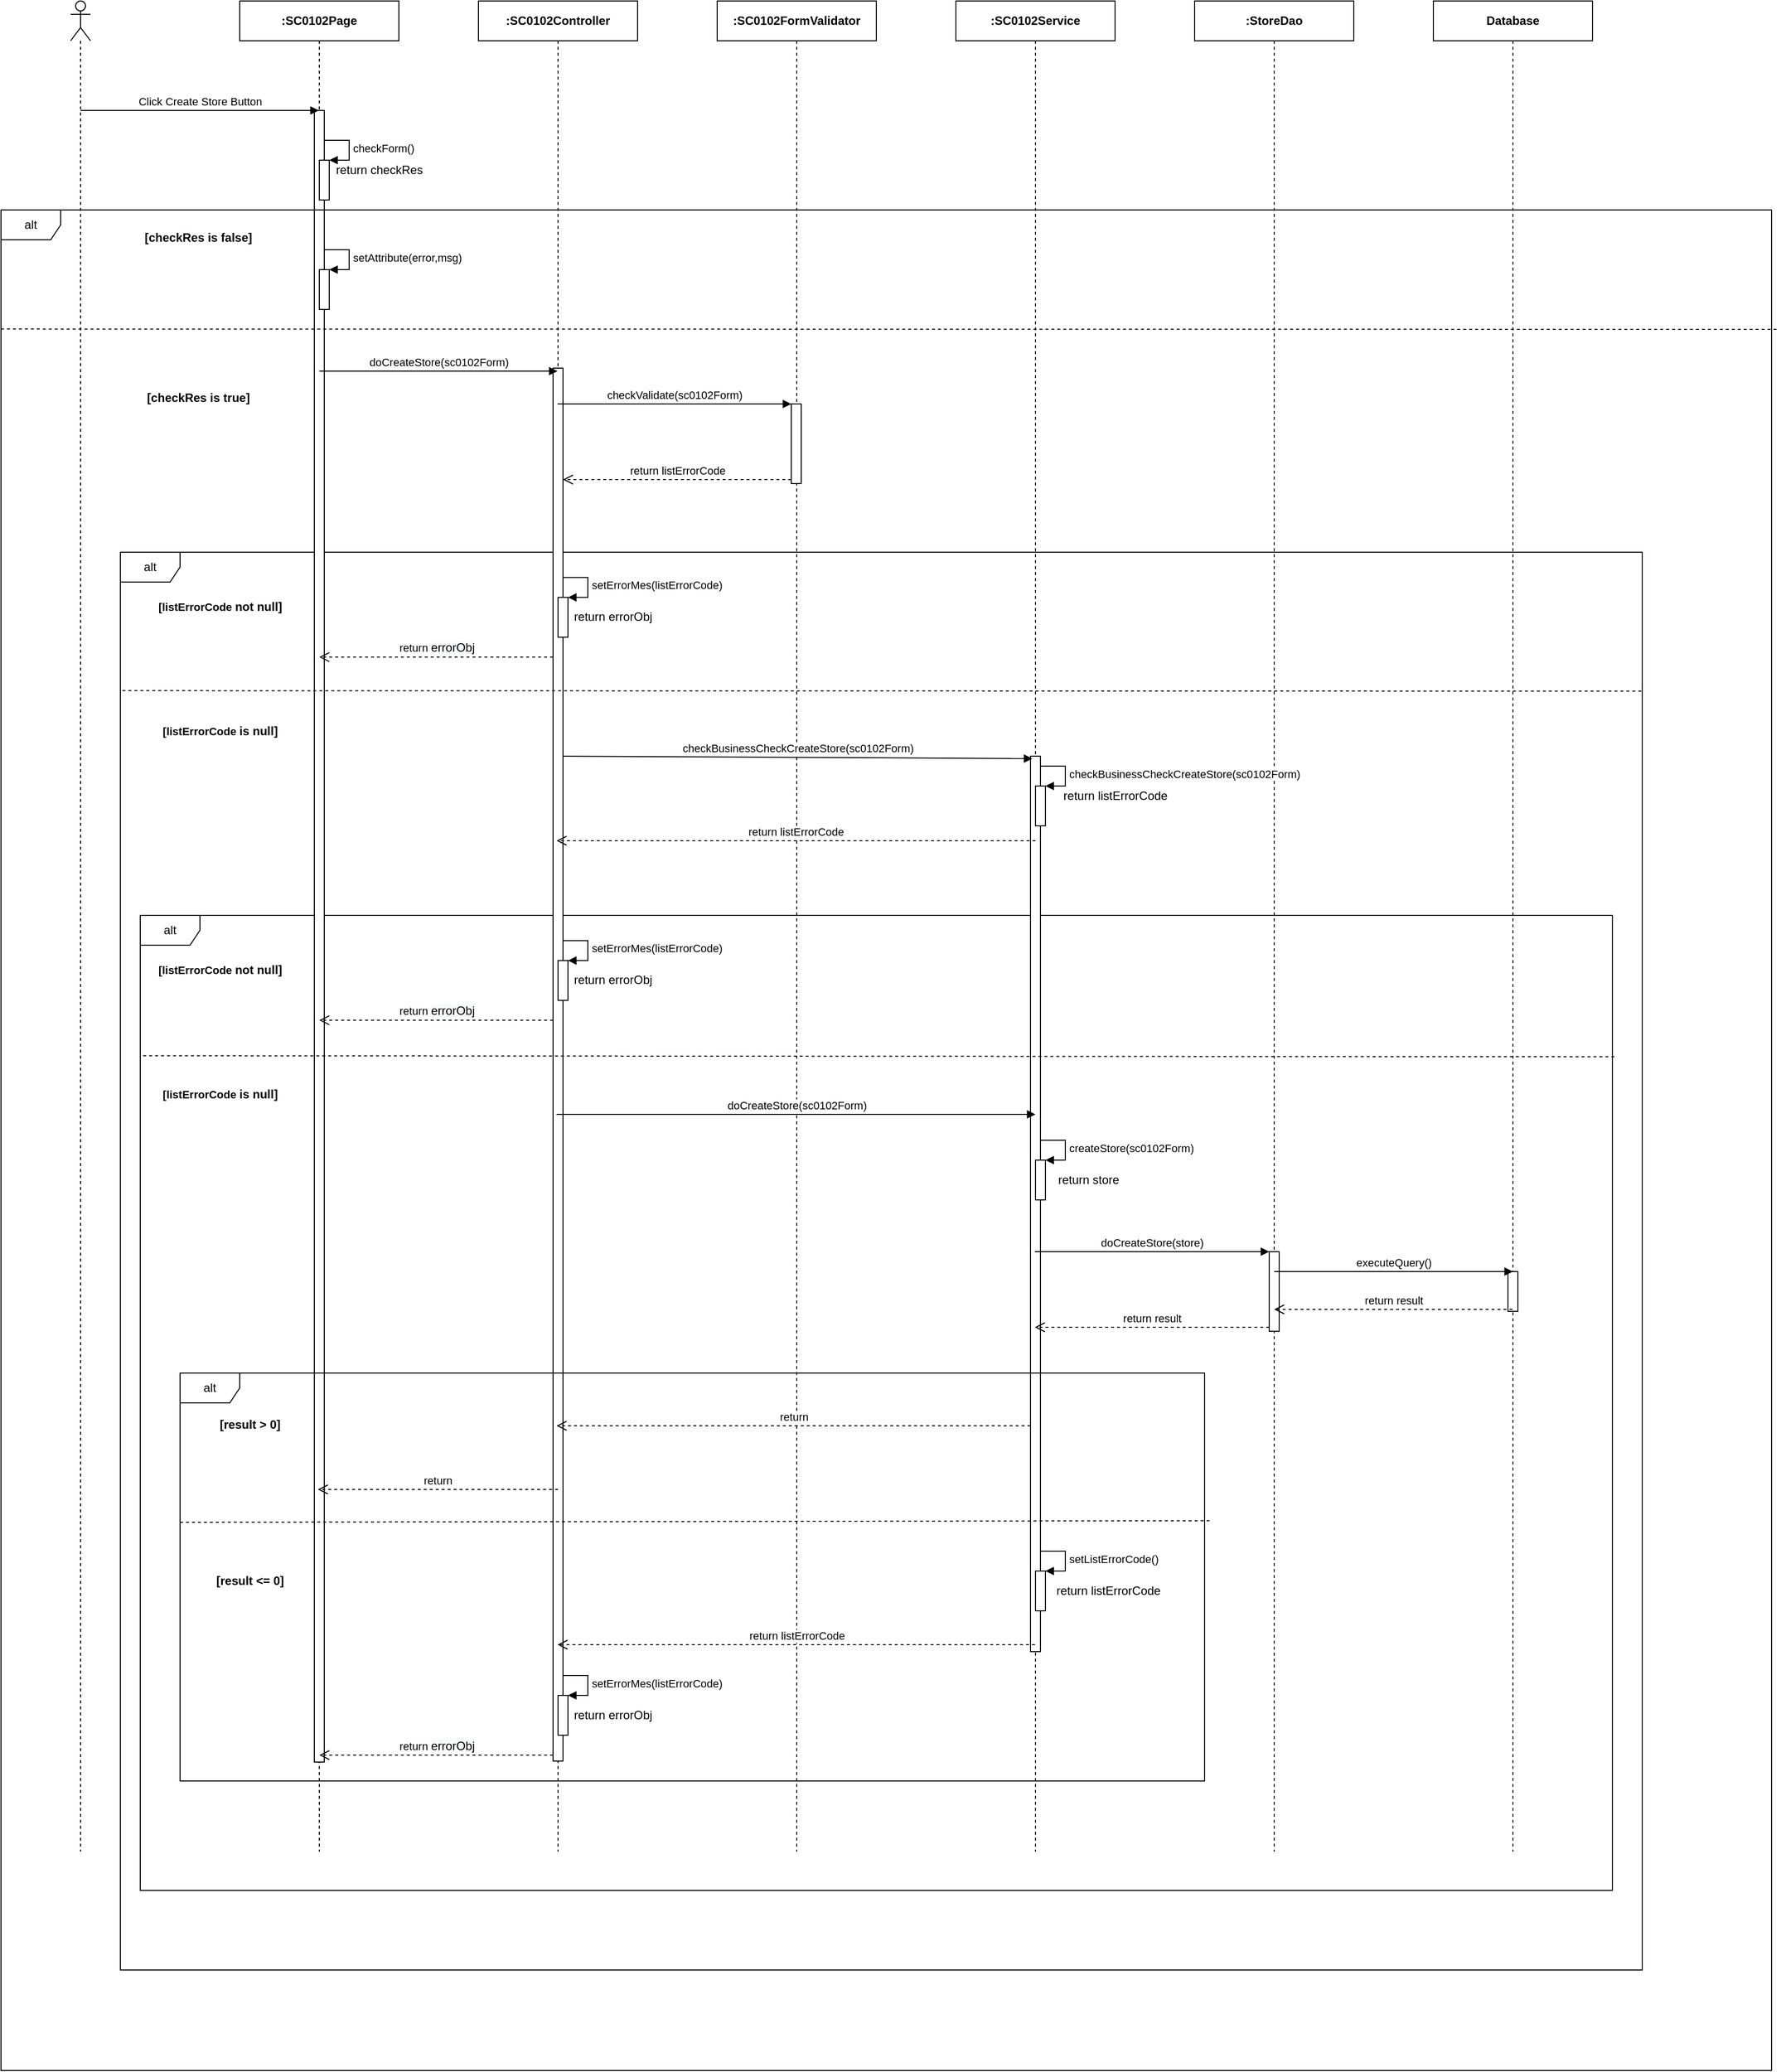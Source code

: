 <mxfile version="14.4.3" type="device" pages="2"><diagram id="wABSzRqi_FVYXiAVE2oP" name="Ev02"><mxGraphModel dx="2952" dy="1254" grid="1" gridSize="10" guides="1" tooltips="1" connect="1" arrows="1" fold="1" page="1" pageScale="1" pageWidth="850" pageHeight="1100" math="0" shadow="0"><root><mxCell id="gUo3uE9qeqiG01h8dQ7a-0"/><mxCell id="gUo3uE9qeqiG01h8dQ7a-1" parent="gUo3uE9qeqiG01h8dQ7a-0"/><mxCell id="9NKPdvmDBKkK1e2qUuTx-0" value="alt" style="shape=umlFrame;whiteSpace=wrap;html=1;" vertex="1" parent="gUo3uE9qeqiG01h8dQ7a-1"><mxGeometry x="360" y="634" width="1530" height="1425" as="geometry"/></mxCell><mxCell id="9NKPdvmDBKkK1e2qUuTx-15" value="alt" style="shape=umlFrame;whiteSpace=wrap;html=1;" vertex="1" parent="gUo3uE9qeqiG01h8dQ7a-1"><mxGeometry x="380" y="999" width="1480" height="980" as="geometry"/></mxCell><mxCell id="SuDUeDwoGOIgecHYMLtc-2" value="" style="shape=umlLifeline;participant=umlActor;perimeter=lifelinePerimeter;whiteSpace=wrap;html=1;container=1;collapsible=0;recursiveResize=0;verticalAlign=top;spacingTop=36;outlineConnect=0;" parent="gUo3uE9qeqiG01h8dQ7a-1" vertex="1"><mxGeometry x="310" y="80" width="20" height="1860" as="geometry"/></mxCell><mxCell id="SuDUeDwoGOIgecHYMLtc-3" value="&lt;b&gt;:SC0102Page&lt;/b&gt;" style="shape=umlLifeline;perimeter=lifelinePerimeter;whiteSpace=wrap;html=1;container=1;collapsible=0;recursiveResize=0;outlineConnect=0;" parent="gUo3uE9qeqiG01h8dQ7a-1" vertex="1"><mxGeometry x="480" y="80" width="160" height="1860" as="geometry"/></mxCell><mxCell id="SuDUeDwoGOIgecHYMLtc-4" value="" style="html=1;points=[];perimeter=orthogonalPerimeter;" parent="SuDUeDwoGOIgecHYMLtc-3" vertex="1"><mxGeometry x="75" y="110" width="10" height="1660" as="geometry"/></mxCell><mxCell id="SuDUeDwoGOIgecHYMLtc-5" value="&lt;b&gt;:StoreDao&lt;/b&gt;" style="shape=umlLifeline;perimeter=lifelinePerimeter;whiteSpace=wrap;html=1;container=1;collapsible=0;recursiveResize=0;outlineConnect=0;" parent="gUo3uE9qeqiG01h8dQ7a-1" vertex="1"><mxGeometry x="1440" y="80" width="160" height="1860" as="geometry"/></mxCell><mxCell id="SuDUeDwoGOIgecHYMLtc-6" value="&lt;b&gt;:&lt;/b&gt;&lt;b&gt;SC0102&lt;/b&gt;&lt;b&gt;Service&lt;/b&gt;" style="shape=umlLifeline;perimeter=lifelinePerimeter;whiteSpace=wrap;html=1;container=1;collapsible=0;recursiveResize=0;outlineConnect=0;" parent="gUo3uE9qeqiG01h8dQ7a-1" vertex="1"><mxGeometry x="1200" y="80" width="160" height="1860" as="geometry"/></mxCell><mxCell id="SuDUeDwoGOIgecHYMLtc-7" value="" style="html=1;points=[];perimeter=orthogonalPerimeter;" parent="SuDUeDwoGOIgecHYMLtc-6" vertex="1"><mxGeometry x="75" y="759" width="10" height="900" as="geometry"/></mxCell><mxCell id="SuDUeDwoGOIgecHYMLtc-8" value="&lt;b&gt;:SC0102FormValidator&lt;/b&gt;" style="shape=umlLifeline;perimeter=lifelinePerimeter;whiteSpace=wrap;html=1;container=1;collapsible=0;recursiveResize=0;outlineConnect=0;" parent="gUo3uE9qeqiG01h8dQ7a-1" vertex="1"><mxGeometry x="960" y="80" width="160" height="1860" as="geometry"/></mxCell><mxCell id="SuDUeDwoGOIgecHYMLtc-9" value="&lt;b&gt;:SC0102Controller&lt;/b&gt;" style="shape=umlLifeline;perimeter=lifelinePerimeter;whiteSpace=wrap;html=1;container=1;collapsible=0;recursiveResize=0;outlineConnect=0;" parent="gUo3uE9qeqiG01h8dQ7a-1" vertex="1"><mxGeometry x="720" y="80" width="160" height="1860" as="geometry"/></mxCell><mxCell id="SuDUeDwoGOIgecHYMLtc-10" value="" style="html=1;points=[];perimeter=orthogonalPerimeter;" parent="SuDUeDwoGOIgecHYMLtc-9" vertex="1"><mxGeometry x="75" y="369" width="10" height="1400" as="geometry"/></mxCell><mxCell id="SuDUeDwoGOIgecHYMLtc-11" value="Click Create Store Button" style="html=1;verticalAlign=bottom;endArrow=block;" parent="gUo3uE9qeqiG01h8dQ7a-1" target="SuDUeDwoGOIgecHYMLtc-3" edge="1"><mxGeometry width="80" relative="1" as="geometry"><mxPoint x="320" y="190" as="sourcePoint"/><mxPoint x="400" y="190" as="targetPoint"/></mxGeometry></mxCell><mxCell id="SuDUeDwoGOIgecHYMLtc-12" value="doCreateStore(sc0102Form)" style="html=1;verticalAlign=bottom;endArrow=block;" parent="gUo3uE9qeqiG01h8dQ7a-1" edge="1"><mxGeometry width="80" relative="1" as="geometry"><mxPoint x="560" y="452.0" as="sourcePoint"/><mxPoint x="799.5" y="452.0" as="targetPoint"/></mxGeometry></mxCell><mxCell id="SuDUeDwoGOIgecHYMLtc-13" value="" style="html=1;points=[];perimeter=orthogonalPerimeter;" parent="gUo3uE9qeqiG01h8dQ7a-1" vertex="1"><mxGeometry x="1034.5" y="485" width="10" height="80" as="geometry"/></mxCell><mxCell id="SuDUeDwoGOIgecHYMLtc-14" value="checkValidate(sc0102Form)" style="html=1;verticalAlign=bottom;endArrow=block;entryX=0;entryY=0;" parent="gUo3uE9qeqiG01h8dQ7a-1" target="SuDUeDwoGOIgecHYMLtc-13" edge="1"><mxGeometry relative="1" as="geometry"><mxPoint x="799.5" y="485" as="sourcePoint"/></mxGeometry></mxCell><mxCell id="SuDUeDwoGOIgecHYMLtc-15" value="return listErrorCode" style="html=1;verticalAlign=bottom;endArrow=open;dashed=1;endSize=8;exitX=0;exitY=0.95;" parent="gUo3uE9qeqiG01h8dQ7a-1" source="SuDUeDwoGOIgecHYMLtc-13" edge="1"><mxGeometry relative="1" as="geometry"><mxPoint x="805" y="561" as="targetPoint"/></mxGeometry></mxCell><mxCell id="SuDUeDwoGOIgecHYMLtc-20" value="checkBusinessCheckCreateStore(sc0102Form)" style="html=1;verticalAlign=bottom;endArrow=block;entryX=0.188;entryY=0.015;entryDx=0;entryDy=0;entryPerimeter=0;" parent="gUo3uE9qeqiG01h8dQ7a-1" edge="1"><mxGeometry relative="1" as="geometry"><mxPoint x="805" y="839.0" as="sourcePoint"/><mxPoint x="1276.88" y="841.45" as="targetPoint"/></mxGeometry></mxCell><mxCell id="SuDUeDwoGOIgecHYMLtc-21" value="return listErrorCode" style="html=1;verticalAlign=bottom;endArrow=open;dashed=1;endSize=8;" parent="gUo3uE9qeqiG01h8dQ7a-1" edge="1"><mxGeometry relative="1" as="geometry"><mxPoint x="798.5" y="924" as="targetPoint"/><mxPoint x="1280" y="924" as="sourcePoint"/></mxGeometry></mxCell><mxCell id="SuDUeDwoGOIgecHYMLtc-27" value="doCreateStore(sc0102Form)" style="html=1;verticalAlign=bottom;endArrow=block;" parent="gUo3uE9qeqiG01h8dQ7a-1" edge="1"><mxGeometry relative="1" as="geometry"><mxPoint x="798.5" y="1199" as="sourcePoint"/><mxPoint x="1280" y="1199" as="targetPoint"/></mxGeometry></mxCell><mxCell id="SuDUeDwoGOIgecHYMLtc-29" value="" style="html=1;points=[];perimeter=orthogonalPerimeter;" parent="gUo3uE9qeqiG01h8dQ7a-1" vertex="1"><mxGeometry x="1280" y="869" width="10" height="40" as="geometry"/></mxCell><mxCell id="SuDUeDwoGOIgecHYMLtc-30" value="&lt;span style=&quot;text-align: center&quot;&gt;checkBusinessCheckCreateStore(sc0102Form)&lt;/span&gt;" style="edgeStyle=orthogonalEdgeStyle;html=1;align=left;spacingLeft=2;endArrow=block;rounded=0;entryX=1;entryY=0;" parent="gUo3uE9qeqiG01h8dQ7a-1" target="SuDUeDwoGOIgecHYMLtc-29" edge="1"><mxGeometry relative="1" as="geometry"><mxPoint x="1285" y="849" as="sourcePoint"/><Array as="points"><mxPoint x="1310" y="849"/></Array></mxGeometry></mxCell><mxCell id="SuDUeDwoGOIgecHYMLtc-31" value="return listErrorCode" style="text;html=1;align=center;verticalAlign=middle;resizable=0;points=[];autosize=1;" parent="gUo3uE9qeqiG01h8dQ7a-1" vertex="1"><mxGeometry x="1300" y="869" width="120" height="20" as="geometry"/></mxCell><mxCell id="SuDUeDwoGOIgecHYMLtc-32" value="" style="html=1;points=[];perimeter=orthogonalPerimeter;" parent="gUo3uE9qeqiG01h8dQ7a-1" vertex="1"><mxGeometry x="1280" y="1245" width="10" height="40" as="geometry"/></mxCell><mxCell id="SuDUeDwoGOIgecHYMLtc-33" value="create&lt;span style=&quot;text-align: center&quot;&gt;Store&lt;/span&gt;(&lt;span style=&quot;text-align: center&quot;&gt;sc0102Form&lt;/span&gt;)" style="edgeStyle=orthogonalEdgeStyle;html=1;align=left;spacingLeft=2;endArrow=block;rounded=0;entryX=1;entryY=0;" parent="gUo3uE9qeqiG01h8dQ7a-1" target="SuDUeDwoGOIgecHYMLtc-32" edge="1"><mxGeometry relative="1" as="geometry"><mxPoint x="1285" y="1225" as="sourcePoint"/><Array as="points"><mxPoint x="1310" y="1225"/></Array></mxGeometry></mxCell><mxCell id="SuDUeDwoGOIgecHYMLtc-34" value="return store" style="text;html=1;align=center;verticalAlign=middle;resizable=0;points=[];autosize=1;" parent="gUo3uE9qeqiG01h8dQ7a-1" vertex="1"><mxGeometry x="1293" y="1255" width="80" height="20" as="geometry"/></mxCell><mxCell id="SuDUeDwoGOIgecHYMLtc-35" value="" style="html=1;points=[];perimeter=orthogonalPerimeter;" parent="gUo3uE9qeqiG01h8dQ7a-1" vertex="1"><mxGeometry x="1515" y="1337" width="10" height="80" as="geometry"/></mxCell><mxCell id="SuDUeDwoGOIgecHYMLtc-36" value="doCreateStore(store)" style="html=1;verticalAlign=bottom;endArrow=block;entryX=0;entryY=0;" parent="gUo3uE9qeqiG01h8dQ7a-1" target="SuDUeDwoGOIgecHYMLtc-35" edge="1"><mxGeometry relative="1" as="geometry"><mxPoint x="1279.324" y="1337" as="sourcePoint"/></mxGeometry></mxCell><mxCell id="SuDUeDwoGOIgecHYMLtc-37" value="return result" style="html=1;verticalAlign=bottom;endArrow=open;dashed=1;endSize=8;exitX=0;exitY=0.95;" parent="gUo3uE9qeqiG01h8dQ7a-1" source="SuDUeDwoGOIgecHYMLtc-35" edge="1"><mxGeometry relative="1" as="geometry"><mxPoint x="1279.324" y="1413.0" as="targetPoint"/></mxGeometry></mxCell><mxCell id="9NKPdvmDBKkK1e2qUuTx-1" value="&lt;b&gt;&lt;span style=&quot;font-size: 11px ; background-color: rgb(255 , 255 , 255)&quot;&gt;[listErrorCode&amp;nbsp;&lt;/span&gt;not null]&lt;/b&gt;" style="text;html=1;align=center;verticalAlign=middle;resizable=0;points=[];autosize=1;" vertex="1" parent="gUo3uE9qeqiG01h8dQ7a-1"><mxGeometry x="390" y="679.41" width="140" height="20" as="geometry"/></mxCell><mxCell id="9NKPdvmDBKkK1e2qUuTx-2" value="" style="html=1;points=[];perimeter=orthogonalPerimeter;" vertex="1" parent="gUo3uE9qeqiG01h8dQ7a-1"><mxGeometry x="800" y="679.41" width="10" height="40" as="geometry"/></mxCell><mxCell id="9NKPdvmDBKkK1e2qUuTx-3" value="setErrorMes(listErrorCode)" style="edgeStyle=orthogonalEdgeStyle;html=1;align=left;spacingLeft=2;endArrow=block;rounded=0;entryX=1;entryY=0;" edge="1" parent="gUo3uE9qeqiG01h8dQ7a-1" target="9NKPdvmDBKkK1e2qUuTx-2"><mxGeometry relative="1" as="geometry"><mxPoint x="805" y="659.41" as="sourcePoint"/><Array as="points"><mxPoint x="830" y="659.41"/></Array></mxGeometry></mxCell><mxCell id="9NKPdvmDBKkK1e2qUuTx-4" value="return&amp;nbsp;&lt;span style=&quot;font-size: 12px ; background-color: rgb(248 , 249 , 250)&quot;&gt;errorObj&lt;/span&gt;" style="html=1;verticalAlign=bottom;endArrow=open;dashed=1;endSize=8;" edge="1" parent="gUo3uE9qeqiG01h8dQ7a-1"><mxGeometry relative="1" as="geometry"><mxPoint x="795" y="739.41" as="sourcePoint"/><mxPoint x="560" y="739.41" as="targetPoint"/></mxGeometry></mxCell><mxCell id="9NKPdvmDBKkK1e2qUuTx-5" value="return errorObj" style="text;html=1;align=center;verticalAlign=middle;resizable=0;points=[];autosize=1;" vertex="1" parent="gUo3uE9qeqiG01h8dQ7a-1"><mxGeometry x="810" y="689.41" width="90" height="20" as="geometry"/></mxCell><mxCell id="9NKPdvmDBKkK1e2qUuTx-6" value="" style="endArrow=none;dashed=1;html=1;exitX=0.002;exitY=0.144;exitDx=0;exitDy=0;exitPerimeter=0;entryX=1;entryY=0.098;entryDx=0;entryDy=0;entryPerimeter=0;" edge="1" parent="gUo3uE9qeqiG01h8dQ7a-1" target="9NKPdvmDBKkK1e2qUuTx-0"><mxGeometry width="50" height="50" relative="1" as="geometry"><mxPoint x="362.08" y="773.16" as="sourcePoint"/><mxPoint x="1633" y="773" as="targetPoint"/></mxGeometry></mxCell><mxCell id="9NKPdvmDBKkK1e2qUuTx-7" value="&lt;b&gt;&lt;span style=&quot;font-size: 11px ; background-color: rgb(255 , 255 , 255)&quot;&gt;[listErrorCode&amp;nbsp;&lt;/span&gt;is null]&lt;/b&gt;" style="text;html=1;align=center;verticalAlign=middle;resizable=0;points=[];autosize=1;" vertex="1" parent="gUo3uE9qeqiG01h8dQ7a-1"><mxGeometry x="395" y="804" width="130" height="20" as="geometry"/></mxCell><mxCell id="9NKPdvmDBKkK1e2qUuTx-16" value="&lt;b&gt;&lt;span style=&quot;font-size: 11px ; background-color: rgb(255 , 255 , 255)&quot;&gt;[listErrorCode&amp;nbsp;&lt;/span&gt;not null]&lt;/b&gt;" style="text;html=1;align=center;verticalAlign=middle;resizable=0;points=[];autosize=1;" vertex="1" parent="gUo3uE9qeqiG01h8dQ7a-1"><mxGeometry x="390" y="1044.41" width="140" height="20" as="geometry"/></mxCell><mxCell id="9NKPdvmDBKkK1e2qUuTx-17" value="" style="html=1;points=[];perimeter=orthogonalPerimeter;" vertex="1" parent="gUo3uE9qeqiG01h8dQ7a-1"><mxGeometry x="800" y="1044.41" width="10" height="40" as="geometry"/></mxCell><mxCell id="9NKPdvmDBKkK1e2qUuTx-18" value="setErrorMes(listErrorCode)" style="edgeStyle=orthogonalEdgeStyle;html=1;align=left;spacingLeft=2;endArrow=block;rounded=0;entryX=1;entryY=0;" edge="1" parent="gUo3uE9qeqiG01h8dQ7a-1" target="9NKPdvmDBKkK1e2qUuTx-17"><mxGeometry relative="1" as="geometry"><mxPoint x="805" y="1024.41" as="sourcePoint"/><Array as="points"><mxPoint x="830" y="1024.41"/></Array></mxGeometry></mxCell><mxCell id="9NKPdvmDBKkK1e2qUuTx-19" value="return&amp;nbsp;&lt;span style=&quot;font-size: 12px ; background-color: rgb(248 , 249 , 250)&quot;&gt;errorObj&lt;/span&gt;" style="html=1;verticalAlign=bottom;endArrow=open;dashed=1;endSize=8;" edge="1" parent="gUo3uE9qeqiG01h8dQ7a-1"><mxGeometry relative="1" as="geometry"><mxPoint x="795" y="1104.41" as="sourcePoint"/><mxPoint x="560" y="1104.41" as="targetPoint"/></mxGeometry></mxCell><mxCell id="9NKPdvmDBKkK1e2qUuTx-20" value="return errorObj" style="text;html=1;align=center;verticalAlign=middle;resizable=0;points=[];autosize=1;" vertex="1" parent="gUo3uE9qeqiG01h8dQ7a-1"><mxGeometry x="810" y="1054.41" width="90" height="20" as="geometry"/></mxCell><mxCell id="9NKPdvmDBKkK1e2qUuTx-21" value="" style="endArrow=none;dashed=1;html=1;exitX=0.002;exitY=0.144;exitDx=0;exitDy=0;exitPerimeter=0;entryX=1.002;entryY=0.145;entryDx=0;entryDy=0;entryPerimeter=0;" edge="1" parent="gUo3uE9qeqiG01h8dQ7a-1" source="9NKPdvmDBKkK1e2qUuTx-15" target="9NKPdvmDBKkK1e2qUuTx-15"><mxGeometry width="50" height="50" relative="1" as="geometry"><mxPoint x="910" y="1229" as="sourcePoint"/><mxPoint x="1610" y="1140" as="targetPoint"/></mxGeometry></mxCell><mxCell id="9NKPdvmDBKkK1e2qUuTx-22" value="&lt;b&gt;&lt;span style=&quot;font-size: 11px ; background-color: rgb(255 , 255 , 255)&quot;&gt;[listErrorCode&amp;nbsp;&lt;/span&gt;is null]&lt;/b&gt;" style="text;html=1;align=center;verticalAlign=middle;resizable=0;points=[];autosize=1;" vertex="1" parent="gUo3uE9qeqiG01h8dQ7a-1"><mxGeometry x="395" y="1169" width="130" height="20" as="geometry"/></mxCell><mxCell id="9NKPdvmDBKkK1e2qUuTx-37" value="alt" style="shape=umlFrame;whiteSpace=wrap;html=1;" vertex="1" parent="gUo3uE9qeqiG01h8dQ7a-1"><mxGeometry x="420" y="1459" width="1030" height="410" as="geometry"/></mxCell><mxCell id="9NKPdvmDBKkK1e2qUuTx-38" value="" style="html=1;points=[];perimeter=orthogonalPerimeter;" vertex="1" parent="gUo3uE9qeqiG01h8dQ7a-1"><mxGeometry x="1280" y="1658" width="10" height="40" as="geometry"/></mxCell><mxCell id="9NKPdvmDBKkK1e2qUuTx-39" value="setListErrorCode()" style="edgeStyle=orthogonalEdgeStyle;html=1;align=left;spacingLeft=2;endArrow=block;rounded=0;entryX=1;entryY=0;" edge="1" parent="gUo3uE9qeqiG01h8dQ7a-1" target="9NKPdvmDBKkK1e2qUuTx-38"><mxGeometry relative="1" as="geometry"><mxPoint x="1285" y="1638.0" as="sourcePoint"/><Array as="points"><mxPoint x="1310" y="1638"/></Array></mxGeometry></mxCell><mxCell id="9NKPdvmDBKkK1e2qUuTx-40" value="return listErrorCode" style="text;html=1;align=center;verticalAlign=middle;resizable=0;points=[];autosize=1;" vertex="1" parent="gUo3uE9qeqiG01h8dQ7a-1"><mxGeometry x="1293" y="1668" width="120" height="20" as="geometry"/></mxCell><mxCell id="9NKPdvmDBKkK1e2qUuTx-41" value="return listErrorCode" style="html=1;verticalAlign=bottom;endArrow=open;dashed=1;endSize=8;" edge="1" parent="gUo3uE9qeqiG01h8dQ7a-1"><mxGeometry relative="1" as="geometry"><mxPoint x="799.5" y="1732" as="targetPoint"/><mxPoint x="1279.5" y="1732" as="sourcePoint"/></mxGeometry></mxCell><mxCell id="9NKPdvmDBKkK1e2qUuTx-42" value="" style="html=1;points=[];perimeter=orthogonalPerimeter;" vertex="1" parent="gUo3uE9qeqiG01h8dQ7a-1"><mxGeometry x="800" y="1783" width="10" height="40" as="geometry"/></mxCell><mxCell id="9NKPdvmDBKkK1e2qUuTx-43" value="setErrorMes(listErrorCode)" style="edgeStyle=orthogonalEdgeStyle;html=1;align=left;spacingLeft=2;endArrow=block;rounded=0;entryX=1;entryY=0;" edge="1" parent="gUo3uE9qeqiG01h8dQ7a-1" target="9NKPdvmDBKkK1e2qUuTx-42"><mxGeometry relative="1" as="geometry"><mxPoint x="805" y="1763" as="sourcePoint"/><Array as="points"><mxPoint x="830" y="1763"/></Array></mxGeometry></mxCell><mxCell id="9NKPdvmDBKkK1e2qUuTx-44" value="return&amp;nbsp;&lt;span style=&quot;font-size: 12px ; background-color: rgb(248 , 249 , 250)&quot;&gt;errorObj&lt;/span&gt;" style="html=1;verticalAlign=bottom;endArrow=open;dashed=1;endSize=8;" edge="1" parent="gUo3uE9qeqiG01h8dQ7a-1"><mxGeometry relative="1" as="geometry"><mxPoint x="795" y="1843" as="sourcePoint"/><mxPoint x="560" y="1843" as="targetPoint"/></mxGeometry></mxCell><mxCell id="9NKPdvmDBKkK1e2qUuTx-45" value="return errorObj" style="text;html=1;align=center;verticalAlign=middle;resizable=0;points=[];autosize=1;" vertex="1" parent="gUo3uE9qeqiG01h8dQ7a-1"><mxGeometry x="810" y="1793" width="90" height="20" as="geometry"/></mxCell><mxCell id="9NKPdvmDBKkK1e2qUuTx-46" value="[result &amp;gt; 0]" style="text;html=1;align=center;verticalAlign=middle;resizable=0;points=[];autosize=1;fontStyle=1" vertex="1" parent="gUo3uE9qeqiG01h8dQ7a-1"><mxGeometry x="450" y="1501" width="80" height="20" as="geometry"/></mxCell><mxCell id="9NKPdvmDBKkK1e2qUuTx-47" value="return" style="html=1;verticalAlign=bottom;endArrow=open;dashed=1;endSize=8;" edge="1" parent="gUo3uE9qeqiG01h8dQ7a-1" source="SuDUeDwoGOIgecHYMLtc-7"><mxGeometry relative="1" as="geometry"><mxPoint x="798.5" y="1512" as="targetPoint"/><mxPoint x="1040" y="1512" as="sourcePoint"/></mxGeometry></mxCell><mxCell id="9NKPdvmDBKkK1e2qUuTx-48" value="" style="endArrow=none;dashed=1;html=1;entryX=1.006;entryY=0.362;entryDx=0;entryDy=0;entryPerimeter=0;" edge="1" parent="gUo3uE9qeqiG01h8dQ7a-1" target="9NKPdvmDBKkK1e2qUuTx-37"><mxGeometry width="50" height="50" relative="1" as="geometry"><mxPoint x="420" y="1609.0" as="sourcePoint"/><mxPoint x="1240" y="1609.0" as="targetPoint"/></mxGeometry></mxCell><mxCell id="9NKPdvmDBKkK1e2qUuTx-49" value="[result &amp;lt;= 0]" style="text;html=1;align=center;verticalAlign=middle;resizable=0;points=[];autosize=1;fontStyle=1" vertex="1" parent="gUo3uE9qeqiG01h8dQ7a-1"><mxGeometry x="450" y="1658" width="80" height="20" as="geometry"/></mxCell><mxCell id="9NKPdvmDBKkK1e2qUuTx-50" value="return" style="html=1;verticalAlign=bottom;endArrow=open;dashed=1;endSize=8;" edge="1" parent="gUo3uE9qeqiG01h8dQ7a-1"><mxGeometry relative="1" as="geometry"><mxPoint x="558.5" y="1576" as="targetPoint"/><mxPoint x="800" y="1576" as="sourcePoint"/></mxGeometry></mxCell><mxCell id="9NKPdvmDBKkK1e2qUuTx-53" value="&lt;b&gt;Database&lt;/b&gt;" style="shape=umlLifeline;perimeter=lifelinePerimeter;whiteSpace=wrap;html=1;container=1;collapsible=0;recursiveResize=0;outlineConnect=0;" vertex="1" parent="gUo3uE9qeqiG01h8dQ7a-1"><mxGeometry x="1680" y="80" width="160" height="1860" as="geometry"/></mxCell><mxCell id="9NKPdvmDBKkK1e2qUuTx-54" value="" style="html=1;points=[];perimeter=orthogonalPerimeter;" vertex="1" parent="9NKPdvmDBKkK1e2qUuTx-53"><mxGeometry x="75" y="1277" width="10" height="40" as="geometry"/></mxCell><mxCell id="9NKPdvmDBKkK1e2qUuTx-55" value="executeQuery()" style="html=1;verticalAlign=bottom;endArrow=block;" edge="1" parent="gUo3uE9qeqiG01h8dQ7a-1"><mxGeometry relative="1" as="geometry"><mxPoint x="1520" y="1357" as="sourcePoint"/><mxPoint x="1760" y="1357" as="targetPoint"/></mxGeometry></mxCell><mxCell id="9NKPdvmDBKkK1e2qUuTx-56" value="return result" style="html=1;verticalAlign=bottom;endArrow=open;dashed=1;endSize=8;" edge="1" parent="gUo3uE9qeqiG01h8dQ7a-1"><mxGeometry relative="1" as="geometry"><mxPoint x="1520" y="1395" as="targetPoint"/><mxPoint x="1759.5" y="1395" as="sourcePoint"/></mxGeometry></mxCell><mxCell id="9NKPdvmDBKkK1e2qUuTx-57" value="alt" style="shape=umlFrame;whiteSpace=wrap;html=1;" vertex="1" parent="gUo3uE9qeqiG01h8dQ7a-1"><mxGeometry x="240" y="290" width="1780" height="1870" as="geometry"/></mxCell><mxCell id="9NKPdvmDBKkK1e2qUuTx-58" value="" style="html=1;points=[];perimeter=orthogonalPerimeter;" vertex="1" parent="gUo3uE9qeqiG01h8dQ7a-1"><mxGeometry x="560" y="240" width="10" height="40" as="geometry"/></mxCell><mxCell id="9NKPdvmDBKkK1e2qUuTx-59" value="checkForm()" style="edgeStyle=orthogonalEdgeStyle;html=1;align=left;spacingLeft=2;endArrow=block;rounded=0;entryX=1;entryY=0;" edge="1" parent="gUo3uE9qeqiG01h8dQ7a-1" target="9NKPdvmDBKkK1e2qUuTx-58"><mxGeometry relative="1" as="geometry"><mxPoint x="565" y="220" as="sourcePoint"/><Array as="points"><mxPoint x="590" y="220"/></Array></mxGeometry></mxCell><mxCell id="9NKPdvmDBKkK1e2qUuTx-60" value="return checkRes" style="text;html=1;align=center;verticalAlign=middle;resizable=0;points=[];autosize=1;" vertex="1" parent="gUo3uE9qeqiG01h8dQ7a-1"><mxGeometry x="570" y="240" width="100" height="20" as="geometry"/></mxCell><mxCell id="9NKPdvmDBKkK1e2qUuTx-61" value="&lt;b&gt;[checkRes is false]&lt;/b&gt;" style="text;html=1;align=center;verticalAlign=middle;resizable=0;points=[];autosize=1;" vertex="1" parent="gUo3uE9qeqiG01h8dQ7a-1"><mxGeometry x="377.5" y="308" width="120" height="20" as="geometry"/></mxCell><mxCell id="9NKPdvmDBKkK1e2qUuTx-62" value="" style="html=1;points=[];perimeter=orthogonalPerimeter;" vertex="1" parent="gUo3uE9qeqiG01h8dQ7a-1"><mxGeometry x="560" y="350" width="10" height="40" as="geometry"/></mxCell><mxCell id="9NKPdvmDBKkK1e2qUuTx-63" value="setAttribute(error,msg)" style="edgeStyle=orthogonalEdgeStyle;html=1;align=left;spacingLeft=2;endArrow=block;rounded=0;entryX=1;entryY=0;" edge="1" parent="gUo3uE9qeqiG01h8dQ7a-1" target="9NKPdvmDBKkK1e2qUuTx-62"><mxGeometry relative="1" as="geometry"><mxPoint x="565" y="330" as="sourcePoint"/><Array as="points"><mxPoint x="590" y="330"/></Array></mxGeometry></mxCell><mxCell id="9NKPdvmDBKkK1e2qUuTx-64" value="" style="endArrow=none;dashed=1;html=1;exitX=0;exitY=0.064;exitDx=0;exitDy=0;exitPerimeter=0;" edge="1" parent="gUo3uE9qeqiG01h8dQ7a-1" source="9NKPdvmDBKkK1e2qUuTx-57"><mxGeometry width="50" height="50" relative="1" as="geometry"><mxPoint x="240" y="437.36" as="sourcePoint"/><mxPoint x="2027" y="410" as="targetPoint"/></mxGeometry></mxCell><mxCell id="9NKPdvmDBKkK1e2qUuTx-65" value="&lt;b&gt;[checkRes is true]&lt;/b&gt;" style="text;html=1;align=center;verticalAlign=middle;resizable=0;points=[];autosize=1;" vertex="1" parent="gUo3uE9qeqiG01h8dQ7a-1"><mxGeometry x="377.5" y="469" width="120" height="20" as="geometry"/></mxCell></root></mxGraphModel></diagram><diagram id="TQ8rHWFjQe3n0q0RZPJx" name="Ev03"><mxGraphModel dx="1024" dy="592" grid="1" gridSize="10" guides="1" tooltips="1" connect="1" arrows="1" fold="1" page="1" pageScale="1" pageWidth="850" pageHeight="1100" math="0" shadow="0"><root><mxCell id="twGoQ-xRnooRtptiKPSB-0"/><mxCell id="twGoQ-xRnooRtptiKPSB-1" parent="twGoQ-xRnooRtptiKPSB-0"/><mxCell id="1V77wKN769EUh1YBRXYH-0" value="" style="shape=umlLifeline;participant=umlActor;perimeter=lifelinePerimeter;whiteSpace=wrap;html=1;container=1;collapsible=0;recursiveResize=0;verticalAlign=top;spacingTop=36;outlineConnect=0;" parent="twGoQ-xRnooRtptiKPSB-1" vertex="1"><mxGeometry x="310" y="80" width="20" height="320" as="geometry"/></mxCell><mxCell id="1V77wKN769EUh1YBRXYH-1" value="&lt;b&gt;:SC0102Page&lt;/b&gt;" style="shape=umlLifeline;perimeter=lifelinePerimeter;whiteSpace=wrap;html=1;container=1;collapsible=0;recursiveResize=0;outlineConnect=0;" parent="twGoQ-xRnooRtptiKPSB-1" vertex="1"><mxGeometry x="480" y="80" width="160" height="320" as="geometry"/></mxCell><mxCell id="1V77wKN769EUh1YBRXYH-2" value="" style="html=1;points=[];perimeter=orthogonalPerimeter;" parent="1V77wKN769EUh1YBRXYH-1" vertex="1"><mxGeometry x="75" y="110" width="10" height="90" as="geometry"/></mxCell><mxCell id="1V77wKN769EUh1YBRXYH-3" value="&lt;b&gt;:SC0100Page&lt;/b&gt;" style="shape=umlLifeline;perimeter=lifelinePerimeter;whiteSpace=wrap;html=1;container=1;collapsible=0;recursiveResize=0;outlineConnect=0;" parent="twGoQ-xRnooRtptiKPSB-1" vertex="1"><mxGeometry x="720" y="80" width="160" height="320" as="geometry"/></mxCell><mxCell id="1V77wKN769EUh1YBRXYH-4" value="Click Button Back" style="html=1;verticalAlign=bottom;endArrow=block;" parent="twGoQ-xRnooRtptiKPSB-1" target="1V77wKN769EUh1YBRXYH-1" edge="1"><mxGeometry width="80" relative="1" as="geometry"><mxPoint x="320" y="190" as="sourcePoint"/><mxPoint x="400" y="190" as="targetPoint"/></mxGeometry></mxCell><mxCell id="1V77wKN769EUh1YBRXYH-5" value="changeScreen(&quot;SC0100&quot;)" style="html=1;verticalAlign=bottom;endArrow=block;" parent="twGoQ-xRnooRtptiKPSB-1" edge="1"><mxGeometry width="80" relative="1" as="geometry"><mxPoint x="560" y="279" as="sourcePoint"/><mxPoint x="799.5" y="279" as="targetPoint"/></mxGeometry></mxCell></root></mxGraphModel></diagram></mxfile>